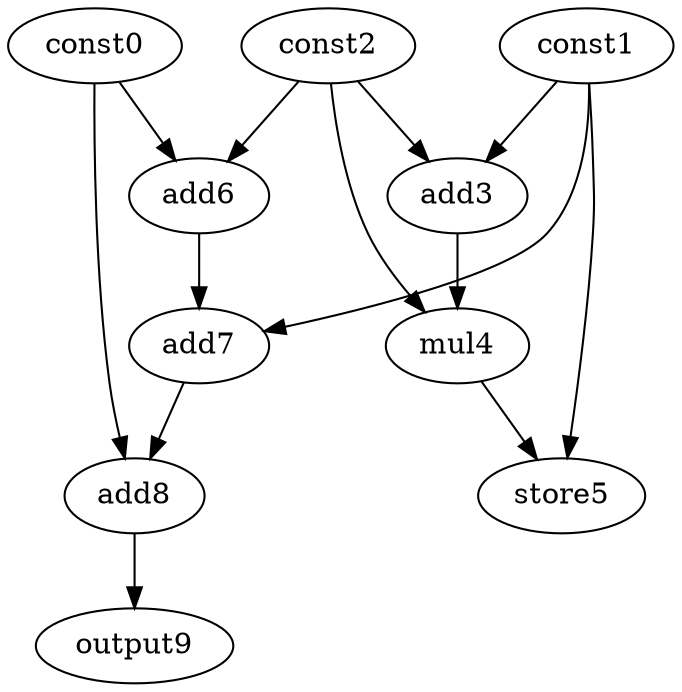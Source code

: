 digraph G { 
const0[opcode=const]; 
const1[opcode=const]; 
const2[opcode=const]; 
add3[opcode=add]; 
mul4[opcode=mul]; 
store5[opcode=store]; 
add6[opcode=add]; 
add7[opcode=add]; 
add8[opcode=add]; 
output9[opcode=output]; 
const1->add3[operand=0];
const2->add3[operand=1];
const0->add6[operand=0];
const2->add6[operand=1];
const2->mul4[operand=0];
add3->mul4[operand=1];
const1->add7[operand=0];
add6->add7[operand=1];
const1->store5[operand=0];
mul4->store5[operand=1];
add7->add8[operand=0];
const0->add8[operand=1];
add8->output9[operand=0];
}
